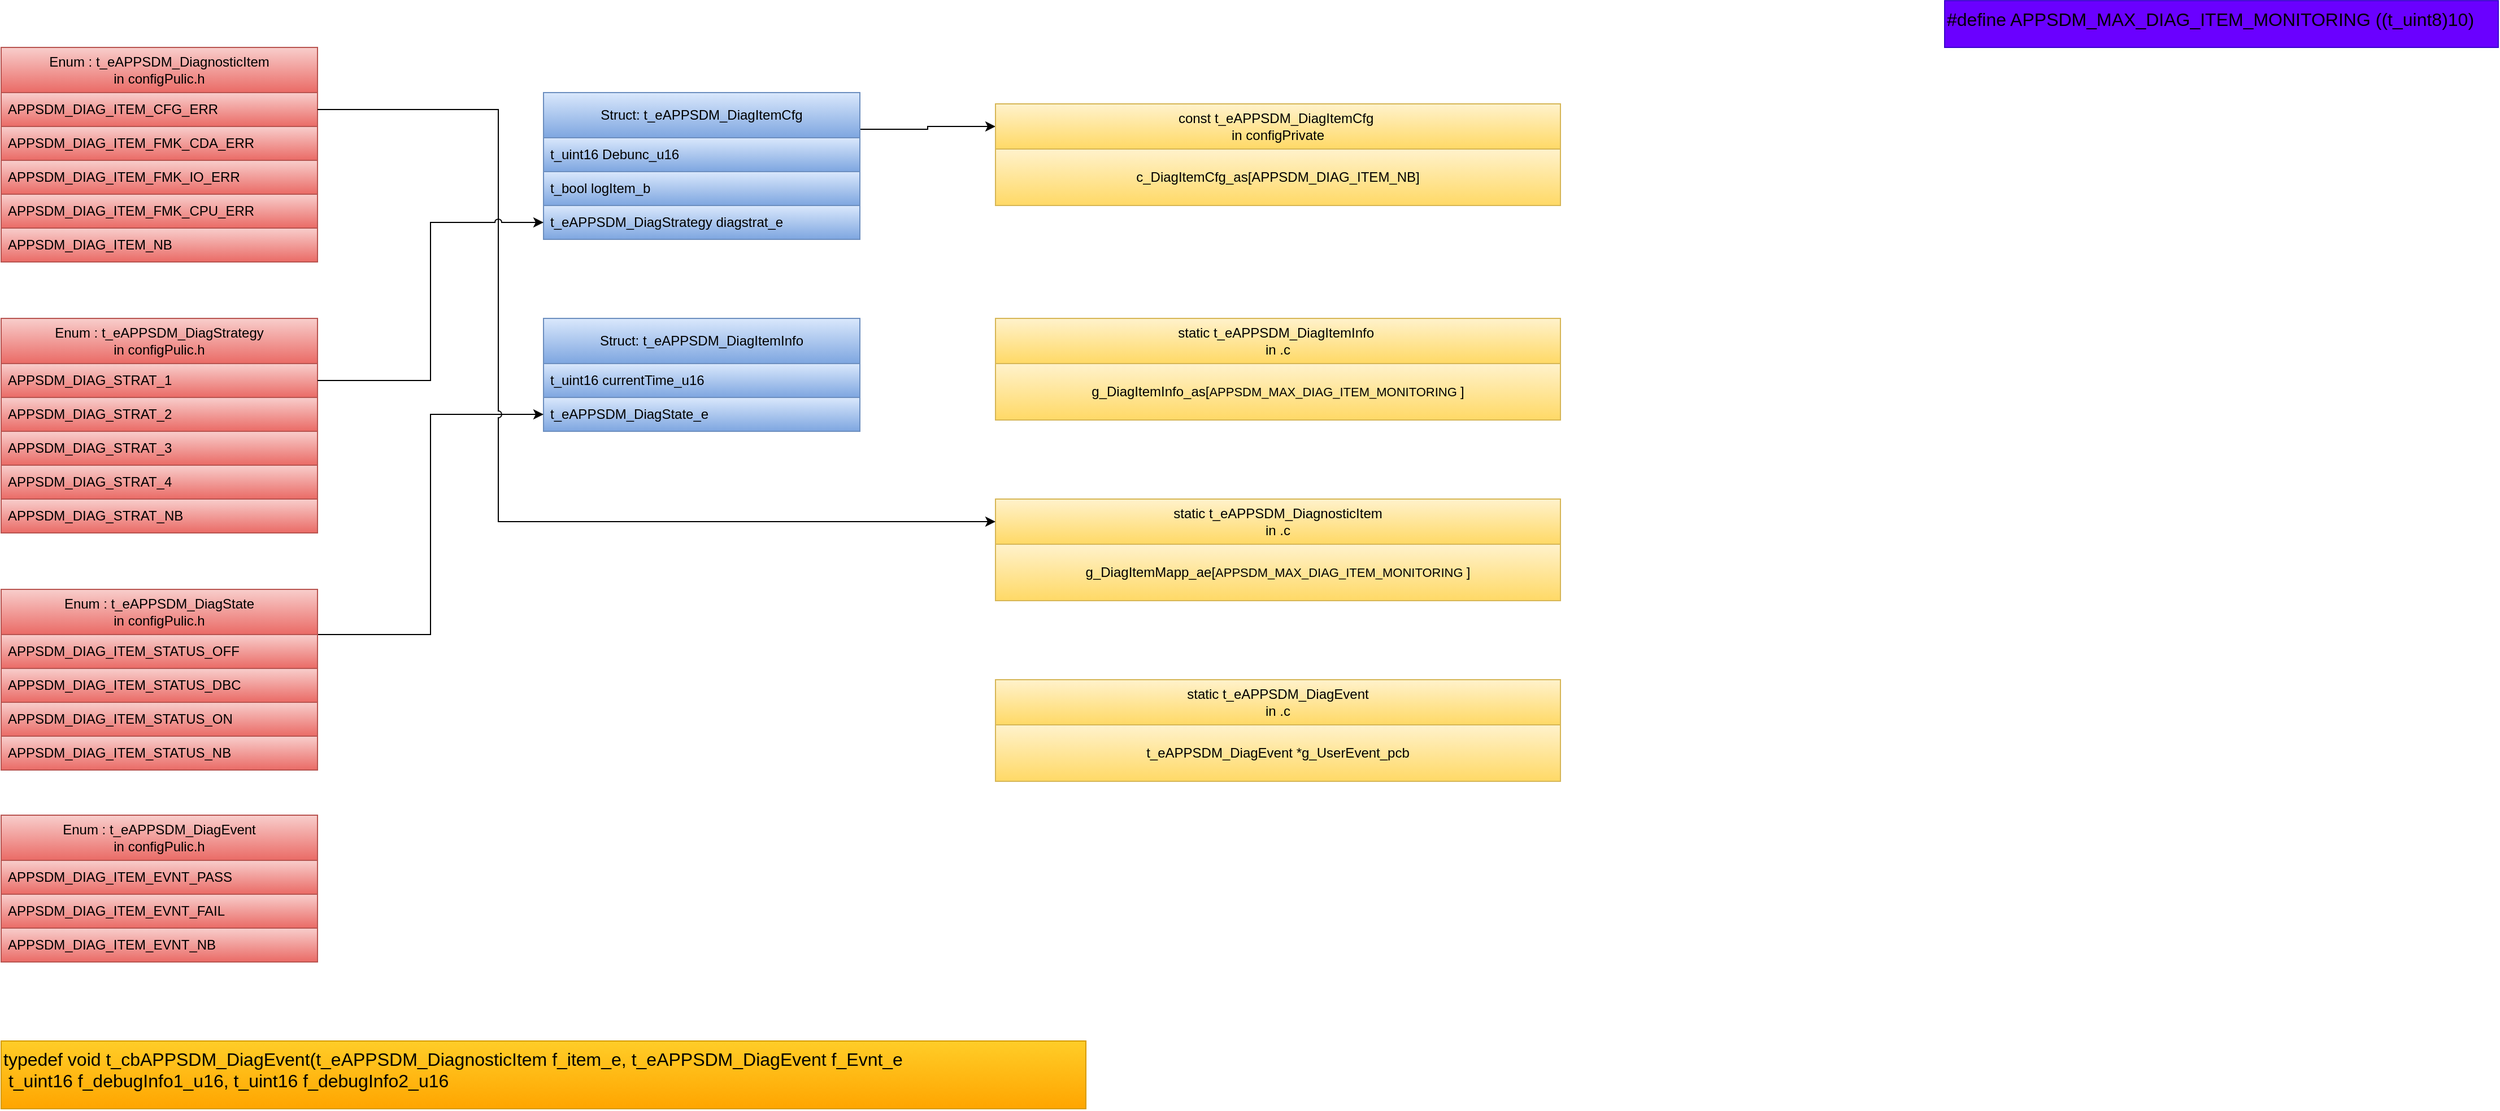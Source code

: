 <mxfile version="24.6.1" type="device" pages="4">
  <diagram name="Type" id="DFqD5EZury-ZA8Wi4VFX">
    <mxGraphModel dx="2465" dy="2808" grid="1" gridSize="10" guides="1" tooltips="1" connect="1" arrows="1" fold="1" page="1" pageScale="1" pageWidth="827" pageHeight="1169" math="0" shadow="0">
      <root>
        <mxCell id="0" />
        <mxCell id="1" parent="0" />
        <mxCell id="3qtI_uxfsGbGD5cNWgba-1" value="Enum : t_eAPPSDM_DiagnosticItem&lt;div&gt;in configPulic.h&lt;/div&gt;" style="swimlane;fontStyle=0;childLayout=stackLayout;horizontal=1;startSize=40;horizontalStack=0;resizeParent=1;resizeParentMax=0;resizeLast=0;collapsible=1;marginBottom=0;whiteSpace=wrap;html=1;fillColor=#f8cecc;gradientColor=#ea6b66;strokeColor=#b85450;fontColor=#000000;" vertex="1" parent="1">
          <mxGeometry x="-1640" y="-2280" width="280" height="190" as="geometry">
            <mxRectangle x="-1160" y="-1210" width="240" height="40" as="alternateBounds" />
          </mxGeometry>
        </mxCell>
        <mxCell id="3qtI_uxfsGbGD5cNWgba-2" value="APPSDM_DIAG_ITEM_CFG_ERR" style="text;strokeColor=#b85450;fillColor=#f8cecc;align=left;verticalAlign=middle;spacingLeft=4;spacingRight=4;overflow=hidden;points=[[0,0.5],[1,0.5]];portConstraint=eastwest;rotatable=0;whiteSpace=wrap;html=1;gradientColor=#ea6b66;fontColor=#000000;" vertex="1" parent="3qtI_uxfsGbGD5cNWgba-1">
          <mxGeometry y="40" width="280" height="30" as="geometry" />
        </mxCell>
        <mxCell id="3qtI_uxfsGbGD5cNWgba-3" value="APPSDM_DIAG_ITEM_FMK_CDA_ERR" style="text;strokeColor=#b85450;fillColor=#f8cecc;align=left;verticalAlign=middle;spacingLeft=4;spacingRight=4;overflow=hidden;points=[[0,0.5],[1,0.5]];portConstraint=eastwest;rotatable=0;whiteSpace=wrap;html=1;gradientColor=#ea6b66;fontColor=#000000;" vertex="1" parent="3qtI_uxfsGbGD5cNWgba-1">
          <mxGeometry y="70" width="280" height="30" as="geometry" />
        </mxCell>
        <mxCell id="3qtI_uxfsGbGD5cNWgba-6" value="APPSDM_DIAG_ITEM_FMK_IO_ERR" style="text;strokeColor=#b85450;fillColor=#f8cecc;align=left;verticalAlign=middle;spacingLeft=4;spacingRight=4;overflow=hidden;points=[[0,0.5],[1,0.5]];portConstraint=eastwest;rotatable=0;whiteSpace=wrap;html=1;gradientColor=#ea6b66;fontColor=#000000;" vertex="1" parent="3qtI_uxfsGbGD5cNWgba-1">
          <mxGeometry y="100" width="280" height="30" as="geometry" />
        </mxCell>
        <mxCell id="3qtI_uxfsGbGD5cNWgba-5" value="APPSDM_DIAG_ITEM_FMK_CPU_ERR" style="text;strokeColor=#b85450;fillColor=#f8cecc;align=left;verticalAlign=middle;spacingLeft=4;spacingRight=4;overflow=hidden;points=[[0,0.5],[1,0.5]];portConstraint=eastwest;rotatable=0;whiteSpace=wrap;html=1;gradientColor=#ea6b66;fontColor=#000000;" vertex="1" parent="3qtI_uxfsGbGD5cNWgba-1">
          <mxGeometry y="130" width="280" height="30" as="geometry" />
        </mxCell>
        <mxCell id="3qtI_uxfsGbGD5cNWgba-4" value="APPSDM_DIAG_ITEM_NB" style="text;strokeColor=#b85450;fillColor=#f8cecc;align=left;verticalAlign=middle;spacingLeft=4;spacingRight=4;overflow=hidden;points=[[0,0.5],[1,0.5]];portConstraint=eastwest;rotatable=0;whiteSpace=wrap;html=1;gradientColor=#ea6b66;fontColor=#000000;" vertex="1" parent="3qtI_uxfsGbGD5cNWgba-1">
          <mxGeometry y="160" width="280" height="30" as="geometry" />
        </mxCell>
        <mxCell id="3qtI_uxfsGbGD5cNWgba-23" style="edgeStyle=orthogonalEdgeStyle;rounded=0;orthogonalLoop=1;jettySize=auto;html=1;exitX=1;exitY=0.25;exitDx=0;exitDy=0;entryX=0;entryY=0.5;entryDx=0;entryDy=0;" edge="1" parent="1" source="3qtI_uxfsGbGD5cNWgba-7" target="3qtI_uxfsGbGD5cNWgba-21">
          <mxGeometry relative="1" as="geometry" />
        </mxCell>
        <mxCell id="3qtI_uxfsGbGD5cNWgba-7" value="Struct: t_eAPPSDM_DiagItemCfg" style="swimlane;fontStyle=0;childLayout=stackLayout;horizontal=1;startSize=40;horizontalStack=0;resizeParent=1;resizeParentMax=0;resizeLast=0;collapsible=1;marginBottom=0;whiteSpace=wrap;html=1;fillColor=#dae8fc;gradientColor=#7ea6e0;strokeColor=#6c8ebf;fontColor=#000000;" vertex="1" parent="1">
          <mxGeometry x="-1160" y="-2240" width="280" height="130" as="geometry">
            <mxRectangle x="-560" y="-640" width="240" height="40" as="alternateBounds" />
          </mxGeometry>
        </mxCell>
        <mxCell id="3qtI_uxfsGbGD5cNWgba-8" value="&lt;span style=&quot;text-align: center;&quot;&gt;t_uint16 Debunc_u16&lt;/span&gt;" style="text;strokeColor=#6c8ebf;fillColor=#dae8fc;align=left;verticalAlign=middle;spacingLeft=4;spacingRight=4;overflow=hidden;points=[[0,0.5],[1,0.5]];portConstraint=eastwest;rotatable=0;whiteSpace=wrap;html=1;gradientColor=#7ea6e0;fontColor=#000000;" vertex="1" parent="3qtI_uxfsGbGD5cNWgba-7">
          <mxGeometry y="40" width="280" height="30" as="geometry" />
        </mxCell>
        <mxCell id="3qtI_uxfsGbGD5cNWgba-9" value="&lt;span style=&quot;text-align: center;&quot;&gt;t_bool logItem_b&lt;/span&gt;" style="text;strokeColor=#6c8ebf;fillColor=#dae8fc;align=left;verticalAlign=middle;spacingLeft=4;spacingRight=4;overflow=hidden;points=[[0,0.5],[1,0.5]];portConstraint=eastwest;rotatable=0;whiteSpace=wrap;html=1;gradientColor=#7ea6e0;fontColor=#000000;" vertex="1" parent="3qtI_uxfsGbGD5cNWgba-7">
          <mxGeometry y="70" width="280" height="30" as="geometry" />
        </mxCell>
        <mxCell id="3qtI_uxfsGbGD5cNWgba-10" value="&lt;span style=&quot;text-align: center;&quot;&gt;t_eAPPSDM_DiagStrategy diagstrat_e&lt;/span&gt;" style="text;strokeColor=#6c8ebf;fillColor=#dae8fc;align=left;verticalAlign=middle;spacingLeft=4;spacingRight=4;overflow=hidden;points=[[0,0.5],[1,0.5]];portConstraint=eastwest;rotatable=0;whiteSpace=wrap;html=1;gradientColor=#7ea6e0;fontColor=#000000;" vertex="1" parent="3qtI_uxfsGbGD5cNWgba-7">
          <mxGeometry y="100" width="280" height="30" as="geometry" />
        </mxCell>
        <mxCell id="3qtI_uxfsGbGD5cNWgba-11" value="Enum : t_eAPPSDM_DiagStrategy&lt;div&gt;in configPulic.h&lt;/div&gt;" style="swimlane;fontStyle=0;childLayout=stackLayout;horizontal=1;startSize=40;horizontalStack=0;resizeParent=1;resizeParentMax=0;resizeLast=0;collapsible=1;marginBottom=0;whiteSpace=wrap;html=1;fillColor=#f8cecc;gradientColor=#ea6b66;strokeColor=#b85450;fontColor=#000000;" vertex="1" parent="1">
          <mxGeometry x="-1640" y="-2040" width="280" height="190" as="geometry">
            <mxRectangle x="-1160" y="-1210" width="240" height="40" as="alternateBounds" />
          </mxGeometry>
        </mxCell>
        <mxCell id="3qtI_uxfsGbGD5cNWgba-12" value="APPSDM_DIAG_STRAT_1" style="text;strokeColor=#b85450;fillColor=#f8cecc;align=left;verticalAlign=middle;spacingLeft=4;spacingRight=4;overflow=hidden;points=[[0,0.5],[1,0.5]];portConstraint=eastwest;rotatable=0;whiteSpace=wrap;html=1;gradientColor=#ea6b66;fontColor=#000000;" vertex="1" parent="3qtI_uxfsGbGD5cNWgba-11">
          <mxGeometry y="40" width="280" height="30" as="geometry" />
        </mxCell>
        <mxCell id="3qtI_uxfsGbGD5cNWgba-13" value="APPSDM_DIAG_STRAT_2" style="text;strokeColor=#b85450;fillColor=#f8cecc;align=left;verticalAlign=middle;spacingLeft=4;spacingRight=4;overflow=hidden;points=[[0,0.5],[1,0.5]];portConstraint=eastwest;rotatable=0;whiteSpace=wrap;html=1;gradientColor=#ea6b66;fontColor=#000000;" vertex="1" parent="3qtI_uxfsGbGD5cNWgba-11">
          <mxGeometry y="70" width="280" height="30" as="geometry" />
        </mxCell>
        <mxCell id="3qtI_uxfsGbGD5cNWgba-14" value="APPSDM_DIAG_STRAT_3" style="text;strokeColor=#b85450;fillColor=#f8cecc;align=left;verticalAlign=middle;spacingLeft=4;spacingRight=4;overflow=hidden;points=[[0,0.5],[1,0.5]];portConstraint=eastwest;rotatable=0;whiteSpace=wrap;html=1;gradientColor=#ea6b66;fontColor=#000000;" vertex="1" parent="3qtI_uxfsGbGD5cNWgba-11">
          <mxGeometry y="100" width="280" height="30" as="geometry" />
        </mxCell>
        <mxCell id="3qtI_uxfsGbGD5cNWgba-15" value="APPSDM_DIAG_STRAT_4" style="text;strokeColor=#b85450;fillColor=#f8cecc;align=left;verticalAlign=middle;spacingLeft=4;spacingRight=4;overflow=hidden;points=[[0,0.5],[1,0.5]];portConstraint=eastwest;rotatable=0;whiteSpace=wrap;html=1;gradientColor=#ea6b66;fontColor=#000000;" vertex="1" parent="3qtI_uxfsGbGD5cNWgba-11">
          <mxGeometry y="130" width="280" height="30" as="geometry" />
        </mxCell>
        <mxCell id="3qtI_uxfsGbGD5cNWgba-16" value="APPSDM_DIAG_STRAT_NB" style="text;strokeColor=#b85450;fillColor=#f8cecc;align=left;verticalAlign=middle;spacingLeft=4;spacingRight=4;overflow=hidden;points=[[0,0.5],[1,0.5]];portConstraint=eastwest;rotatable=0;whiteSpace=wrap;html=1;gradientColor=#ea6b66;fontColor=#000000;" vertex="1" parent="3qtI_uxfsGbGD5cNWgba-11">
          <mxGeometry y="160" width="280" height="30" as="geometry" />
        </mxCell>
        <mxCell id="3qtI_uxfsGbGD5cNWgba-18" value="&lt;font color=&quot;#000000&quot;&gt;&lt;span style=&quot;text-wrap: nowrap;&quot;&gt;typedef void t_cbAPPSDM_DiagEvent(t_eAPPSDM_DiagnosticItem f_item_e, t_eAPPSDM_DiagEvent f_Evnt_e&lt;/span&gt;&lt;/font&gt;&lt;div&gt;&lt;font color=&quot;#000000&quot;&gt;&lt;span style=&quot;text-wrap: nowrap;&quot;&gt;&amp;nbsp;t_uint16 f_debugInfo1_u16,&amp;nbsp;&lt;/span&gt;&lt;/font&gt;&lt;span style=&quot;text-wrap: nowrap; color: rgb(0, 0, 0); background-color: initial;&quot;&gt;t_uint16 f_debugInfo2_u16&lt;/span&gt;&lt;/div&gt;" style="rounded=0;whiteSpace=wrap;html=1;verticalAlign=top;fillColor=#ffcd28;gradientColor=#ffa500;strokeColor=#d79b00;fontSize=16;align=left;" vertex="1" parent="1">
          <mxGeometry x="-1640" y="-1400" width="960" height="60" as="geometry" />
        </mxCell>
        <mxCell id="3qtI_uxfsGbGD5cNWgba-19" value="" style="group;fontSize=12;" connectable="0" vertex="1" parent="1">
          <mxGeometry x="-760" y="-2230" width="500" height="90" as="geometry" />
        </mxCell>
        <mxCell id="3qtI_uxfsGbGD5cNWgba-20" value="" style="rounded=0;whiteSpace=wrap;html=1;fillColor=#fff2cc;gradientColor=#ffd966;strokeColor=#d6b656;fontColor=#000000;fontSize=12;" vertex="1" parent="3qtI_uxfsGbGD5cNWgba-19">
          <mxGeometry width="500.0" height="90" as="geometry" />
        </mxCell>
        <mxCell id="3qtI_uxfsGbGD5cNWgba-22" value="&lt;div style=&quot;text-align: center; font-size: 12px;&quot;&gt;c_DiagItemCfg_as[APPSDM_DIAG_ITEM_NB]&lt;/div&gt;" style="rounded=0;whiteSpace=wrap;html=1;fillColor=#fff2cc;gradientColor=#ffd966;strokeColor=#d6b656;fontColor=#000000;fontSize=12;" vertex="1" parent="3qtI_uxfsGbGD5cNWgba-19">
          <mxGeometry y="40" width="500.0" height="50" as="geometry" />
        </mxCell>
        <mxCell id="3qtI_uxfsGbGD5cNWgba-21" value="const t_eAPPSDM_DiagItemCfg&amp;nbsp;&lt;div&gt;in configPrivate&lt;/div&gt;" style="rounded=0;whiteSpace=wrap;html=1;fillColor=#fff2cc;gradientColor=#ffd966;strokeColor=#d6b656;fontColor=#000000;fontSize=12;" vertex="1" parent="3qtI_uxfsGbGD5cNWgba-19">
          <mxGeometry width="500.0" height="40" as="geometry" />
        </mxCell>
        <mxCell id="3qtI_uxfsGbGD5cNWgba-24" value="Struct: t_eAPPSDM_DiagItemInfo" style="swimlane;fontStyle=0;childLayout=stackLayout;horizontal=1;startSize=40;horizontalStack=0;resizeParent=1;resizeParentMax=0;resizeLast=0;collapsible=1;marginBottom=0;whiteSpace=wrap;html=1;fillColor=#dae8fc;gradientColor=#7ea6e0;strokeColor=#6c8ebf;fontColor=#000000;" vertex="1" parent="1">
          <mxGeometry x="-1160" y="-2040" width="280" height="100" as="geometry">
            <mxRectangle x="-560" y="-640" width="240" height="40" as="alternateBounds" />
          </mxGeometry>
        </mxCell>
        <mxCell id="3qtI_uxfsGbGD5cNWgba-25" value="&lt;span style=&quot;text-align: center;&quot;&gt;t_uint16 currentTime_u16&lt;/span&gt;" style="text;strokeColor=#6c8ebf;fillColor=#dae8fc;align=left;verticalAlign=middle;spacingLeft=4;spacingRight=4;overflow=hidden;points=[[0,0.5],[1,0.5]];portConstraint=eastwest;rotatable=0;whiteSpace=wrap;html=1;gradientColor=#7ea6e0;fontColor=#000000;" vertex="1" parent="3qtI_uxfsGbGD5cNWgba-24">
          <mxGeometry y="40" width="280" height="30" as="geometry" />
        </mxCell>
        <mxCell id="3qtI_uxfsGbGD5cNWgba-26" value="&lt;div style=&quot;text-align: center;&quot;&gt;&lt;span style=&quot;background-color: initial;&quot;&gt;t_eAPPSDM_DiagState_e&lt;/span&gt;&lt;/div&gt;" style="text;strokeColor=#6c8ebf;fillColor=#dae8fc;align=left;verticalAlign=middle;spacingLeft=4;spacingRight=4;overflow=hidden;points=[[0,0.5],[1,0.5]];portConstraint=eastwest;rotatable=0;whiteSpace=wrap;html=1;gradientColor=#7ea6e0;fontColor=#000000;" vertex="1" parent="3qtI_uxfsGbGD5cNWgba-24">
          <mxGeometry y="70" width="280" height="30" as="geometry" />
        </mxCell>
        <mxCell id="YLozB_WAzzoqjv6x40J7-7" style="edgeStyle=orthogonalEdgeStyle;rounded=0;orthogonalLoop=1;jettySize=auto;html=1;exitX=1;exitY=0.25;exitDx=0;exitDy=0;entryX=0;entryY=0.5;entryDx=0;entryDy=0;jumpStyle=arc;" edge="1" parent="1" source="3qtI_uxfsGbGD5cNWgba-28" target="3qtI_uxfsGbGD5cNWgba-26">
          <mxGeometry relative="1" as="geometry" />
        </mxCell>
        <mxCell id="3qtI_uxfsGbGD5cNWgba-28" value="Enum : t_eAPPSDM_DiagState&lt;div&gt;in configPulic.h&lt;/div&gt;" style="swimlane;fontStyle=0;childLayout=stackLayout;horizontal=1;startSize=40;horizontalStack=0;resizeParent=1;resizeParentMax=0;resizeLast=0;collapsible=1;marginBottom=0;whiteSpace=wrap;html=1;fillColor=#f8cecc;gradientColor=#ea6b66;strokeColor=#b85450;fontColor=#000000;" vertex="1" parent="1">
          <mxGeometry x="-1640" y="-1800" width="280" height="160" as="geometry">
            <mxRectangle x="-1160" y="-1210" width="240" height="40" as="alternateBounds" />
          </mxGeometry>
        </mxCell>
        <mxCell id="3qtI_uxfsGbGD5cNWgba-29" value="APPSDM_DIAG_ITEM_STATUS_OFF" style="text;strokeColor=#b85450;fillColor=#f8cecc;align=left;verticalAlign=middle;spacingLeft=4;spacingRight=4;overflow=hidden;points=[[0,0.5],[1,0.5]];portConstraint=eastwest;rotatable=0;whiteSpace=wrap;html=1;gradientColor=#ea6b66;fontColor=#000000;" vertex="1" parent="3qtI_uxfsGbGD5cNWgba-28">
          <mxGeometry y="40" width="280" height="30" as="geometry" />
        </mxCell>
        <mxCell id="3qtI_uxfsGbGD5cNWgba-30" value="APPSDM_DIAG_ITEM_STATUS_DBC" style="text;strokeColor=#b85450;fillColor=#f8cecc;align=left;verticalAlign=middle;spacingLeft=4;spacingRight=4;overflow=hidden;points=[[0,0.5],[1,0.5]];portConstraint=eastwest;rotatable=0;whiteSpace=wrap;html=1;gradientColor=#ea6b66;fontColor=#000000;" vertex="1" parent="3qtI_uxfsGbGD5cNWgba-28">
          <mxGeometry y="70" width="280" height="30" as="geometry" />
        </mxCell>
        <mxCell id="3qtI_uxfsGbGD5cNWgba-31" value="APPSDM_DIAG_ITEM_STATUS_ON" style="text;strokeColor=#b85450;fillColor=#f8cecc;align=left;verticalAlign=middle;spacingLeft=4;spacingRight=4;overflow=hidden;points=[[0,0.5],[1,0.5]];portConstraint=eastwest;rotatable=0;whiteSpace=wrap;html=1;gradientColor=#ea6b66;fontColor=#000000;" vertex="1" parent="3qtI_uxfsGbGD5cNWgba-28">
          <mxGeometry y="100" width="280" height="30" as="geometry" />
        </mxCell>
        <mxCell id="3qtI_uxfsGbGD5cNWgba-33" value="APPSDM_DIAG_ITEM_STATUS_NB" style="text;strokeColor=#b85450;fillColor=#f8cecc;align=left;verticalAlign=middle;spacingLeft=4;spacingRight=4;overflow=hidden;points=[[0,0.5],[1,0.5]];portConstraint=eastwest;rotatable=0;whiteSpace=wrap;html=1;gradientColor=#ea6b66;fontColor=#000000;" vertex="1" parent="3qtI_uxfsGbGD5cNWgba-28">
          <mxGeometry y="130" width="280" height="30" as="geometry" />
        </mxCell>
        <mxCell id="3qtI_uxfsGbGD5cNWgba-34" value="" style="group;fontSize=12;" connectable="0" vertex="1" parent="1">
          <mxGeometry x="-760" y="-2040" width="500" height="90" as="geometry" />
        </mxCell>
        <mxCell id="3qtI_uxfsGbGD5cNWgba-35" value="" style="rounded=0;whiteSpace=wrap;html=1;fillColor=#fff2cc;gradientColor=#ffd966;strokeColor=#d6b656;fontColor=#000000;fontSize=12;" vertex="1" parent="3qtI_uxfsGbGD5cNWgba-34">
          <mxGeometry width="500.0" height="90" as="geometry" />
        </mxCell>
        <mxCell id="3qtI_uxfsGbGD5cNWgba-36" value="&lt;div style=&quot;text-align: center; font-size: 12px;&quot;&gt;g_DiagItemInfo_as[&lt;span style=&quot;text-align: left; text-wrap: nowrap; font-size: 11px;&quot;&gt;APPSDM_MAX_DIAG_ITEM_MONITORING&amp;nbsp;&lt;/span&gt;]&lt;/div&gt;" style="rounded=0;whiteSpace=wrap;html=1;fillColor=#fff2cc;gradientColor=#ffd966;strokeColor=#d6b656;fontColor=#000000;fontSize=12;" vertex="1" parent="3qtI_uxfsGbGD5cNWgba-34">
          <mxGeometry y="40" width="500.0" height="50" as="geometry" />
        </mxCell>
        <mxCell id="3qtI_uxfsGbGD5cNWgba-37" value="static t_eAPPSDM_DiagItemInfo&amp;nbsp;&lt;div&gt;in .c&lt;/div&gt;" style="rounded=0;whiteSpace=wrap;html=1;fillColor=#fff2cc;gradientColor=#ffd966;strokeColor=#d6b656;fontColor=#000000;fontSize=12;" vertex="1" parent="3qtI_uxfsGbGD5cNWgba-34">
          <mxGeometry width="500.0" height="40" as="geometry" />
        </mxCell>
        <mxCell id="YLozB_WAzzoqjv6x40J7-1" value="" style="group;fontSize=12;" connectable="0" vertex="1" parent="1">
          <mxGeometry x="-760" y="-1880" width="500" height="90" as="geometry" />
        </mxCell>
        <mxCell id="YLozB_WAzzoqjv6x40J7-2" value="" style="rounded=0;whiteSpace=wrap;html=1;fillColor=#fff2cc;gradientColor=#ffd966;strokeColor=#d6b656;fontColor=#000000;fontSize=12;" vertex="1" parent="YLozB_WAzzoqjv6x40J7-1">
          <mxGeometry width="500.0" height="90" as="geometry" />
        </mxCell>
        <mxCell id="YLozB_WAzzoqjv6x40J7-3" value="&lt;div style=&quot;text-align: center; font-size: 12px;&quot;&gt;g_DiagItemMapp_ae[&lt;span style=&quot;text-align: left; text-wrap: nowrap; font-size: 11px;&quot;&gt;APPSDM_MAX_DIAG_ITEM_MONITORING&amp;nbsp;&lt;/span&gt;]&lt;/div&gt;" style="rounded=0;whiteSpace=wrap;html=1;fillColor=#fff2cc;gradientColor=#ffd966;strokeColor=#d6b656;fontColor=#000000;fontSize=12;" vertex="1" parent="YLozB_WAzzoqjv6x40J7-1">
          <mxGeometry y="40" width="500.0" height="50" as="geometry" />
        </mxCell>
        <mxCell id="YLozB_WAzzoqjv6x40J7-4" value="static t_eAPPSDM_DiagnosticItem&lt;div&gt;in .c&lt;/div&gt;" style="rounded=0;whiteSpace=wrap;html=1;fillColor=#fff2cc;gradientColor=#ffd966;strokeColor=#d6b656;fontColor=#000000;fontSize=12;" vertex="1" parent="YLozB_WAzzoqjv6x40J7-1">
          <mxGeometry width="500.0" height="40" as="geometry" />
        </mxCell>
        <mxCell id="YLozB_WAzzoqjv6x40J7-5" style="edgeStyle=orthogonalEdgeStyle;rounded=0;orthogonalLoop=1;jettySize=auto;html=1;exitX=1;exitY=0.5;exitDx=0;exitDy=0;entryX=0;entryY=0.5;entryDx=0;entryDy=0;jumpStyle=arc;" edge="1" parent="1" source="3qtI_uxfsGbGD5cNWgba-2" target="YLozB_WAzzoqjv6x40J7-4">
          <mxGeometry relative="1" as="geometry">
            <Array as="points">
              <mxPoint x="-1200" y="-2225" />
              <mxPoint x="-1200" y="-1860" />
            </Array>
          </mxGeometry>
        </mxCell>
        <mxCell id="YLozB_WAzzoqjv6x40J7-6" style="edgeStyle=orthogonalEdgeStyle;rounded=0;orthogonalLoop=1;jettySize=auto;html=1;exitX=1;exitY=0.5;exitDx=0;exitDy=0;entryX=0;entryY=0.5;entryDx=0;entryDy=0;jumpStyle=arc;" edge="1" parent="1" source="3qtI_uxfsGbGD5cNWgba-12" target="3qtI_uxfsGbGD5cNWgba-10">
          <mxGeometry relative="1" as="geometry" />
        </mxCell>
        <mxCell id="A0W2TcOa-yBNbz-eV3j5-1" value="Enum : t_eAPPSDM_DiagEvent&lt;div&gt;in configPulic.h&lt;/div&gt;" style="swimlane;fontStyle=0;childLayout=stackLayout;horizontal=1;startSize=40;horizontalStack=0;resizeParent=1;resizeParentMax=0;resizeLast=0;collapsible=1;marginBottom=0;whiteSpace=wrap;html=1;fillColor=#f8cecc;gradientColor=#ea6b66;strokeColor=#b85450;fontColor=#000000;" vertex="1" parent="1">
          <mxGeometry x="-1640" y="-1600" width="280" height="130" as="geometry">
            <mxRectangle x="-1160" y="-1210" width="240" height="40" as="alternateBounds" />
          </mxGeometry>
        </mxCell>
        <mxCell id="A0W2TcOa-yBNbz-eV3j5-2" value="APPSDM_DIAG_ITEM_EVNT_PASS" style="text;strokeColor=#b85450;fillColor=#f8cecc;align=left;verticalAlign=middle;spacingLeft=4;spacingRight=4;overflow=hidden;points=[[0,0.5],[1,0.5]];portConstraint=eastwest;rotatable=0;whiteSpace=wrap;html=1;gradientColor=#ea6b66;fontColor=#000000;" vertex="1" parent="A0W2TcOa-yBNbz-eV3j5-1">
          <mxGeometry y="40" width="280" height="30" as="geometry" />
        </mxCell>
        <mxCell id="A0W2TcOa-yBNbz-eV3j5-3" value="APPSDM_DIAG_ITEM_EVNT_FAIL" style="text;strokeColor=#b85450;fillColor=#f8cecc;align=left;verticalAlign=middle;spacingLeft=4;spacingRight=4;overflow=hidden;points=[[0,0.5],[1,0.5]];portConstraint=eastwest;rotatable=0;whiteSpace=wrap;html=1;gradientColor=#ea6b66;fontColor=#000000;" vertex="1" parent="A0W2TcOa-yBNbz-eV3j5-1">
          <mxGeometry y="70" width="280" height="30" as="geometry" />
        </mxCell>
        <mxCell id="A0W2TcOa-yBNbz-eV3j5-4" value="APPSDM_DIAG_ITEM_EVNT_NB" style="text;strokeColor=#b85450;fillColor=#f8cecc;align=left;verticalAlign=middle;spacingLeft=4;spacingRight=4;overflow=hidden;points=[[0,0.5],[1,0.5]];portConstraint=eastwest;rotatable=0;whiteSpace=wrap;html=1;gradientColor=#ea6b66;fontColor=#000000;" vertex="1" parent="A0W2TcOa-yBNbz-eV3j5-1">
          <mxGeometry y="100" width="280" height="30" as="geometry" />
        </mxCell>
        <mxCell id="IEGaeypB6ANytf3MV0bL-1" value="&lt;font color=&quot;#000000&quot;&gt;&lt;span style=&quot;text-wrap: nowrap;&quot;&gt;#define APPSDM_MAX_DIAG_ITEM_MONITORING ((t_uint8)10)&lt;/span&gt;&lt;/font&gt;" style="rounded=0;whiteSpace=wrap;html=1;verticalAlign=top;fillColor=#6a00ff;strokeColor=#3700CC;fontSize=16;align=left;fontColor=#ffffff;" vertex="1" parent="1">
          <mxGeometry x="80" y="-2321.43" width="490" height="41.43" as="geometry" />
        </mxCell>
        <mxCell id="2_oe0ECm6Y0I04NA3fmR-1" value="" style="group;fontSize=12;" connectable="0" vertex="1" parent="1">
          <mxGeometry x="-760" y="-1720" width="500" height="90" as="geometry" />
        </mxCell>
        <mxCell id="2_oe0ECm6Y0I04NA3fmR-2" value="" style="rounded=0;whiteSpace=wrap;html=1;fillColor=#fff2cc;gradientColor=#ffd966;strokeColor=#d6b656;fontColor=#000000;fontSize=12;" vertex="1" parent="2_oe0ECm6Y0I04NA3fmR-1">
          <mxGeometry width="500.0" height="90" as="geometry" />
        </mxCell>
        <mxCell id="2_oe0ECm6Y0I04NA3fmR-3" value="&lt;div style=&quot;text-align: center; font-size: 12px;&quot;&gt;&lt;span style=&quot;background-color: initial;&quot;&gt;t_eAPPSDM_DiagEvent *&lt;/span&gt;g_UserEvent_pcb&lt;/div&gt;" style="rounded=0;whiteSpace=wrap;html=1;fillColor=#fff2cc;gradientColor=#ffd966;strokeColor=#d6b656;fontColor=#000000;fontSize=12;" vertex="1" parent="2_oe0ECm6Y0I04NA3fmR-1">
          <mxGeometry y="40" width="500.0" height="50" as="geometry" />
        </mxCell>
        <mxCell id="2_oe0ECm6Y0I04NA3fmR-4" value="static t_eAPPSDM_DiagEvent&lt;div&gt;in .c&lt;/div&gt;" style="rounded=0;whiteSpace=wrap;html=1;fillColor=#fff2cc;gradientColor=#ffd966;strokeColor=#d6b656;fontColor=#000000;fontSize=12;" vertex="1" parent="2_oe0ECm6Y0I04NA3fmR-1">
          <mxGeometry width="500.0" height="40" as="geometry" />
        </mxCell>
      </root>
    </mxGraphModel>
  </diagram>
  <diagram id="j3mywU9PD6eeBwwdHvYQ" name="staticAPI">
    <mxGraphModel dx="2633" dy="2905" grid="1" gridSize="10" guides="1" tooltips="1" connect="1" arrows="1" fold="1" page="1" pageScale="1" pageWidth="827" pageHeight="1169" math="0" shadow="0">
      <root>
        <mxCell id="0" />
        <mxCell id="1" parent="0" />
        <mxCell id="_KQ4urMU0k6C11Il8QPo-1" value="" style="group;fontSize=12;" vertex="1" connectable="0" parent="1">
          <mxGeometry x="-1620" y="-2280" width="750" height="180" as="geometry" />
        </mxCell>
        <mxCell id="_KQ4urMU0k6C11Il8QPo-2" value="&lt;div style=&quot;font-size: 12px;&quot;&gt;&lt;div style=&quot;font-size: 12px;&quot;&gt;&lt;br&gt;&lt;/div&gt;&lt;/div&gt;" style="rounded=0;whiteSpace=wrap;html=1;fillColor=#d5e8d4;gradientColor=#97d077;strokeColor=#82b366;fontColor=#000000;align=left;fontSize=12;" vertex="1" parent="_KQ4urMU0k6C11Il8QPo-1">
          <mxGeometry width="750" height="180" as="geometry" />
        </mxCell>
        <mxCell id="_KQ4urMU0k6C11Il8QPo-3" value="s_APPSDM_DiagnosticMngmt()" style="rounded=0;whiteSpace=wrap;html=1;fillColor=#d5e8d4;gradientColor=#97d077;strokeColor=#82b366;fontColor=#000000;fontSize=12;" vertex="1" parent="_KQ4urMU0k6C11Il8QPo-1">
          <mxGeometry width="750" height="45" as="geometry" />
        </mxCell>
      </root>
    </mxGraphModel>
  </diagram>
  <diagram id="P1nu1u4QVDacGDgYQXxI" name="API">
    <mxGraphModel dx="2465" dy="2808" grid="1" gridSize="10" guides="1" tooltips="1" connect="1" arrows="1" fold="1" page="1" pageScale="1" pageWidth="827" pageHeight="1169" math="0" shadow="0">
      <root>
        <mxCell id="0" />
        <mxCell id="1" parent="0" />
        <mxCell id="Cn_SdHr9LNVqkTgqT6xY-1" value="" style="group;fontSize=12;" vertex="1" connectable="0" parent="1">
          <mxGeometry x="-1640" y="-2280" width="750" height="180" as="geometry" />
        </mxCell>
        <mxCell id="Cn_SdHr9LNVqkTgqT6xY-2" value="&lt;div style=&quot;font-size: 12px;&quot;&gt;&lt;div style=&quot;font-size: 12px;&quot;&gt;report an error wit her status&lt;/div&gt;&lt;/div&gt;" style="rounded=0;whiteSpace=wrap;html=1;fillColor=#d5e8d4;gradientColor=#97d077;strokeColor=#82b366;fontColor=#000000;align=left;fontSize=12;" vertex="1" parent="Cn_SdHr9LNVqkTgqT6xY-1">
          <mxGeometry width="750" height="180" as="geometry" />
        </mxCell>
        <mxCell id="Cn_SdHr9LNVqkTgqT6xY-3" value="APPSDM_ReportDiagnosticEvnt(t_eAPPSDM_DiagnosticItem f_item_e, t_eAPPSDM_DiagEvent f_evnt_e)" style="rounded=0;whiteSpace=wrap;html=1;fillColor=#d5e8d4;gradientColor=#97d077;strokeColor=#82b366;fontColor=#000000;fontSize=12;" vertex="1" parent="Cn_SdHr9LNVqkTgqT6xY-1">
          <mxGeometry width="750" height="45" as="geometry" />
        </mxCell>
        <mxCell id="Pp0FrRDrttyh9LcGFuov-1" value="" style="group;fontSize=12;" vertex="1" connectable="0" parent="1">
          <mxGeometry x="-1640" y="-2000" width="750" height="180" as="geometry" />
        </mxCell>
        <mxCell id="Pp0FrRDrttyh9LcGFuov-2" value="&lt;div style=&quot;font-size: 12px;&quot;&gt;&lt;div style=&quot;font-size: 12px;&quot;&gt;get the status of an error&lt;/div&gt;&lt;/div&gt;" style="rounded=0;whiteSpace=wrap;html=1;fillColor=#d5e8d4;gradientColor=#97d077;strokeColor=#82b366;fontColor=#000000;align=left;fontSize=12;" vertex="1" parent="Pp0FrRDrttyh9LcGFuov-1">
          <mxGeometry width="750" height="180" as="geometry" />
        </mxCell>
        <mxCell id="Pp0FrRDrttyh9LcGFuov-3" value="APPSDM_GetDiagItemStatus(t_eAPPSDM_DiagnosticItem f_item_e, t_eAPPSDM_DiagEvent * f_evnt_pe)" style="rounded=0;whiteSpace=wrap;html=1;fillColor=#d5e8d4;gradientColor=#97d077;strokeColor=#82b366;fontColor=#000000;fontSize=12;" vertex="1" parent="Pp0FrRDrttyh9LcGFuov-1">
          <mxGeometry width="750" height="45" as="geometry" />
        </mxCell>
        <mxCell id="Pp0FrRDrttyh9LcGFuov-4" value="" style="group;fontSize=12;" vertex="1" connectable="0" parent="1">
          <mxGeometry x="-1640" y="-1760" width="750" height="180" as="geometry" />
        </mxCell>
        <mxCell id="Pp0FrRDrttyh9LcGFuov-5" value="&lt;div style=&quot;font-size: 12px;&quot;&gt;&lt;div style=&quot;font-size: 12px;&quot;&gt;User Can add only one Callback to get aware whenever an diagnostic is made and will be called every x seconds with data&amp;nbsp;&lt;/div&gt;&lt;div style=&quot;font-size: 12px;&quot;&gt;if the error has stop it will be called one last time&lt;/div&gt;&lt;/div&gt;" style="rounded=0;whiteSpace=wrap;html=1;fillColor=#d5e8d4;gradientColor=#97d077;strokeColor=#82b366;fontColor=#000000;align=left;fontSize=12;" vertex="1" parent="Pp0FrRDrttyh9LcGFuov-4">
          <mxGeometry width="750" height="180" as="geometry" />
        </mxCell>
        <mxCell id="Pp0FrRDrttyh9LcGFuov-6" value="APPSDM_AddCallbackEvent(t_eAPPSDM_DiagnosticItem f_item_e, t_cbAPPSDM_DiagEvent * f_evntCallback_pcb)" style="rounded=0;whiteSpace=wrap;html=1;fillColor=#d5e8d4;gradientColor=#97d077;strokeColor=#82b366;fontColor=#000000;fontSize=12;" vertex="1" parent="Pp0FrRDrttyh9LcGFuov-4">
          <mxGeometry width="750" height="45" as="geometry" />
        </mxCell>
      </root>
    </mxGraphModel>
  </diagram>
  <diagram id="bAnVA6t-en7XRg4V7QS4" name="Page-4">
    <mxGraphModel dx="1420" dy="822" grid="1" gridSize="10" guides="1" tooltips="1" connect="1" arrows="1" fold="1" page="1" pageScale="1" pageWidth="827" pageHeight="1169" math="0" shadow="0">
      <root>
        <mxCell id="0" />
        <mxCell id="1" parent="0" />
      </root>
    </mxGraphModel>
  </diagram>
</mxfile>
